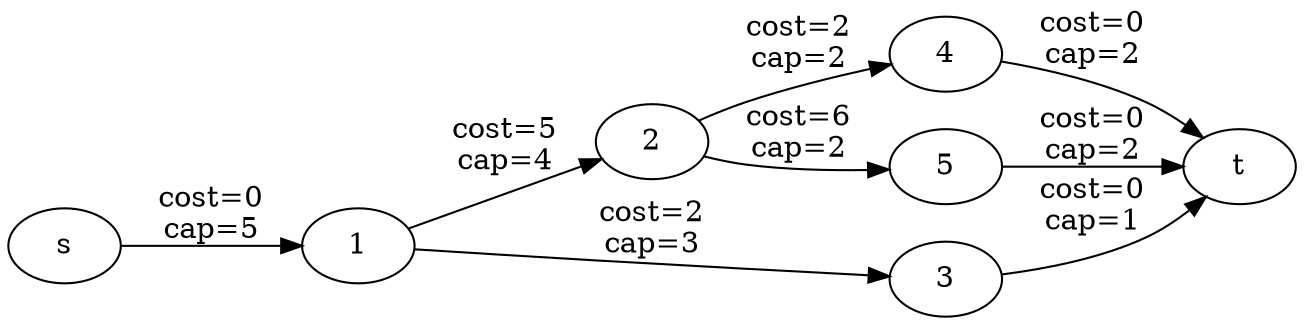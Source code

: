 digraph G {
    graph [
        rankdir = LR,
    ];

    1 -> 2 [label="cost=5\ncap=4"];
    1 -> 3 [label="cost=2\ncap=3"];
    2 -> 4 [label="cost=2\ncap=2"];
    2 -> 5 [label="cost=6\ncap=2"];

    s -> 1 [label="cost=0\ncap=5"];
    3 -> t [label="cost=0\ncap=1"];
    4 -> t [label="cost=0\ncap=2"];
    5 -> t [label="cost=0\ncap=2"];

    s [label="s"];
    t [label="t"];

    {rank = same; s;}
    {rank = same; 1;}
    {rank = same; 3; 4; 5;}
    {rank = same; t;}
}
